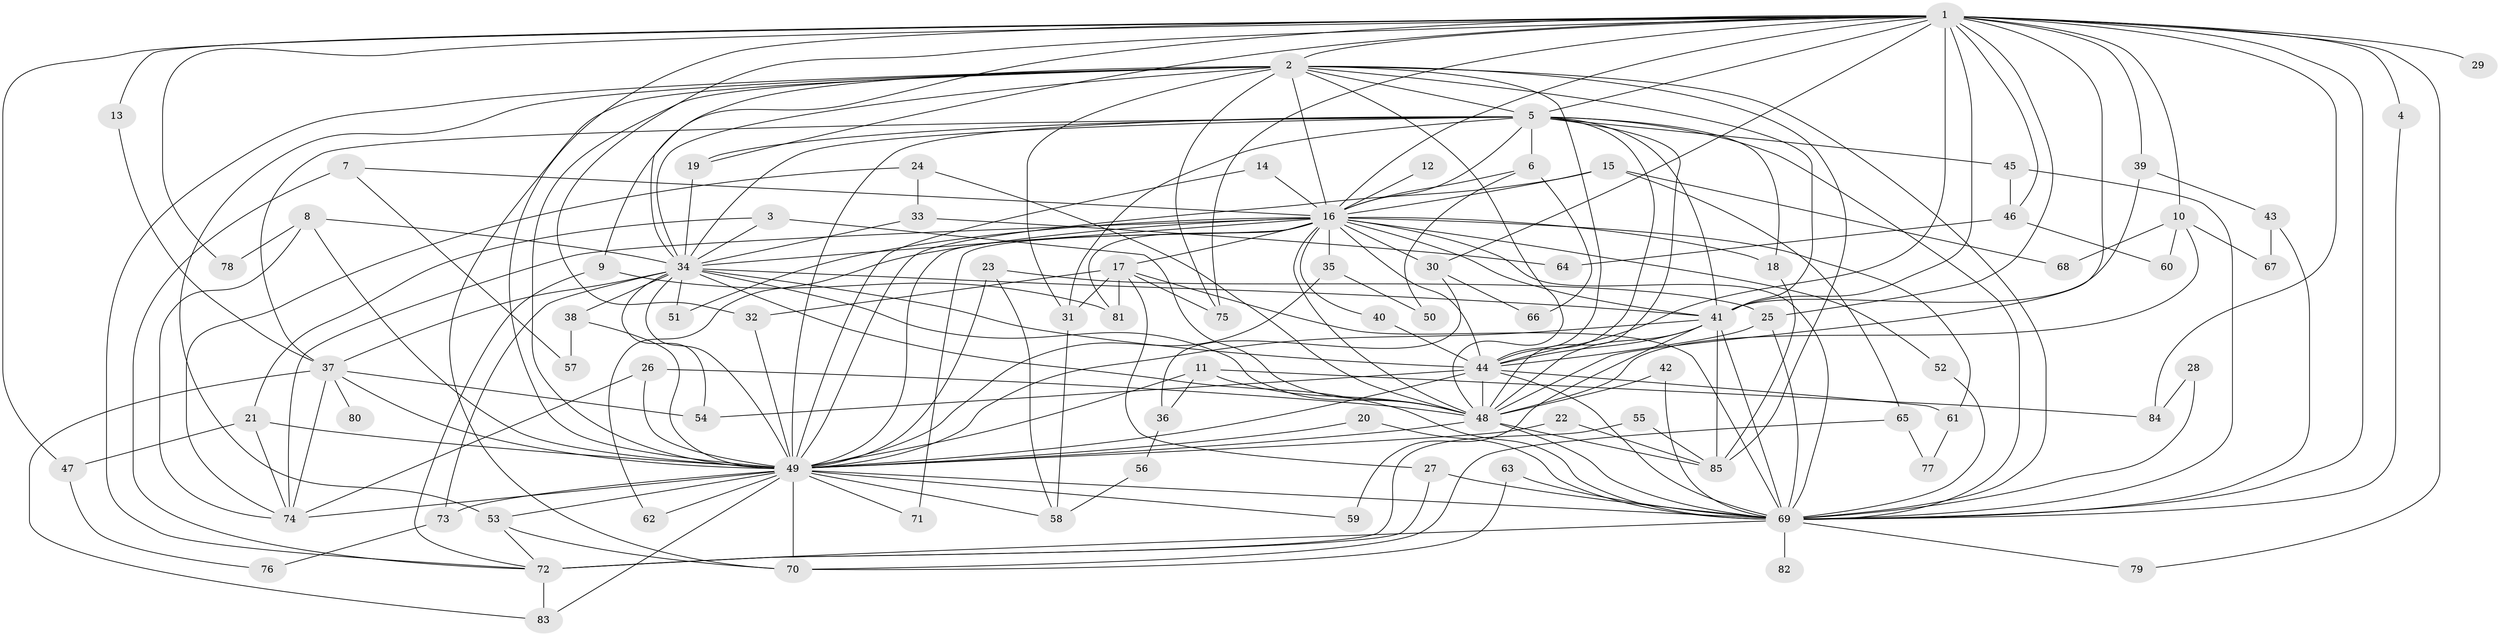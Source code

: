 // original degree distribution, {15: 0.01652892561983471, 17: 0.008264462809917356, 22: 0.008264462809917356, 26: 0.008264462809917356, 32: 0.008264462809917356, 18: 0.008264462809917356, 29: 0.008264462809917356, 28: 0.008264462809917356, 20: 0.008264462809917356, 2: 0.5206611570247934, 8: 0.008264462809917356, 9: 0.01652892561983471, 7: 0.008264462809917356, 4: 0.09917355371900827, 3: 0.23140495867768596, 5: 0.024793388429752067, 6: 0.008264462809917356}
// Generated by graph-tools (version 1.1) at 2025/36/03/04/25 23:36:30]
// undirected, 85 vertices, 210 edges
graph export_dot {
  node [color=gray90,style=filled];
  1;
  2;
  3;
  4;
  5;
  6;
  7;
  8;
  9;
  10;
  11;
  12;
  13;
  14;
  15;
  16;
  17;
  18;
  19;
  20;
  21;
  22;
  23;
  24;
  25;
  26;
  27;
  28;
  29;
  30;
  31;
  32;
  33;
  34;
  35;
  36;
  37;
  38;
  39;
  40;
  41;
  42;
  43;
  44;
  45;
  46;
  47;
  48;
  49;
  50;
  51;
  52;
  53;
  54;
  55;
  56;
  57;
  58;
  59;
  60;
  61;
  62;
  63;
  64;
  65;
  66;
  67;
  68;
  69;
  70;
  71;
  72;
  73;
  74;
  75;
  76;
  77;
  78;
  79;
  80;
  81;
  82;
  83;
  84;
  85;
  1 -- 2 [weight=1.0];
  1 -- 4 [weight=1.0];
  1 -- 5 [weight=1.0];
  1 -- 10 [weight=1.0];
  1 -- 13 [weight=1.0];
  1 -- 16 [weight=1.0];
  1 -- 19 [weight=1.0];
  1 -- 25 [weight=1.0];
  1 -- 29 [weight=1.0];
  1 -- 30 [weight=1.0];
  1 -- 32 [weight=1.0];
  1 -- 34 [weight=1.0];
  1 -- 39 [weight=1.0];
  1 -- 41 [weight=1.0];
  1 -- 44 [weight=1.0];
  1 -- 46 [weight=1.0];
  1 -- 47 [weight=1.0];
  1 -- 48 [weight=1.0];
  1 -- 49 [weight=1.0];
  1 -- 69 [weight=1.0];
  1 -- 75 [weight=1.0];
  1 -- 78 [weight=1.0];
  1 -- 79 [weight=1.0];
  1 -- 84 [weight=2.0];
  2 -- 5 [weight=1.0];
  2 -- 9 [weight=1.0];
  2 -- 16 [weight=1.0];
  2 -- 31 [weight=1.0];
  2 -- 34 [weight=1.0];
  2 -- 41 [weight=1.0];
  2 -- 44 [weight=1.0];
  2 -- 48 [weight=2.0];
  2 -- 49 [weight=1.0];
  2 -- 53 [weight=1.0];
  2 -- 69 [weight=1.0];
  2 -- 70 [weight=1.0];
  2 -- 72 [weight=1.0];
  2 -- 75 [weight=1.0];
  2 -- 85 [weight=1.0];
  3 -- 21 [weight=1.0];
  3 -- 34 [weight=1.0];
  3 -- 48 [weight=1.0];
  4 -- 69 [weight=1.0];
  5 -- 6 [weight=1.0];
  5 -- 16 [weight=2.0];
  5 -- 18 [weight=1.0];
  5 -- 19 [weight=1.0];
  5 -- 31 [weight=1.0];
  5 -- 34 [weight=2.0];
  5 -- 37 [weight=1.0];
  5 -- 41 [weight=1.0];
  5 -- 44 [weight=1.0];
  5 -- 45 [weight=1.0];
  5 -- 48 [weight=2.0];
  5 -- 49 [weight=1.0];
  5 -- 69 [weight=1.0];
  6 -- 16 [weight=1.0];
  6 -- 50 [weight=2.0];
  6 -- 66 [weight=1.0];
  7 -- 16 [weight=1.0];
  7 -- 57 [weight=1.0];
  7 -- 72 [weight=1.0];
  8 -- 34 [weight=1.0];
  8 -- 49 [weight=1.0];
  8 -- 74 [weight=1.0];
  8 -- 78 [weight=1.0];
  9 -- 72 [weight=1.0];
  9 -- 81 [weight=1.0];
  10 -- 48 [weight=1.0];
  10 -- 60 [weight=1.0];
  10 -- 67 [weight=1.0];
  10 -- 68 [weight=1.0];
  11 -- 36 [weight=1.0];
  11 -- 48 [weight=1.0];
  11 -- 49 [weight=1.0];
  11 -- 84 [weight=1.0];
  12 -- 16 [weight=1.0];
  13 -- 37 [weight=1.0];
  14 -- 16 [weight=1.0];
  14 -- 49 [weight=1.0];
  15 -- 16 [weight=1.0];
  15 -- 49 [weight=1.0];
  15 -- 65 [weight=1.0];
  15 -- 68 [weight=1.0];
  16 -- 17 [weight=1.0];
  16 -- 18 [weight=1.0];
  16 -- 30 [weight=1.0];
  16 -- 34 [weight=1.0];
  16 -- 35 [weight=1.0];
  16 -- 40 [weight=1.0];
  16 -- 41 [weight=2.0];
  16 -- 44 [weight=1.0];
  16 -- 48 [weight=1.0];
  16 -- 49 [weight=1.0];
  16 -- 51 [weight=1.0];
  16 -- 52 [weight=1.0];
  16 -- 61 [weight=1.0];
  16 -- 62 [weight=1.0];
  16 -- 69 [weight=1.0];
  16 -- 71 [weight=1.0];
  16 -- 74 [weight=1.0];
  16 -- 81 [weight=1.0];
  17 -- 27 [weight=1.0];
  17 -- 31 [weight=1.0];
  17 -- 32 [weight=1.0];
  17 -- 69 [weight=1.0];
  17 -- 75 [weight=1.0];
  17 -- 81 [weight=1.0];
  18 -- 85 [weight=1.0];
  19 -- 34 [weight=1.0];
  20 -- 49 [weight=1.0];
  20 -- 69 [weight=1.0];
  21 -- 47 [weight=1.0];
  21 -- 49 [weight=1.0];
  21 -- 74 [weight=1.0];
  22 -- 49 [weight=1.0];
  22 -- 85 [weight=1.0];
  23 -- 25 [weight=1.0];
  23 -- 49 [weight=1.0];
  23 -- 58 [weight=1.0];
  24 -- 33 [weight=1.0];
  24 -- 48 [weight=1.0];
  24 -- 74 [weight=1.0];
  25 -- 44 [weight=1.0];
  25 -- 69 [weight=1.0];
  26 -- 48 [weight=1.0];
  26 -- 49 [weight=1.0];
  26 -- 74 [weight=1.0];
  27 -- 69 [weight=1.0];
  27 -- 72 [weight=1.0];
  28 -- 69 [weight=1.0];
  28 -- 84 [weight=1.0];
  30 -- 36 [weight=1.0];
  30 -- 66 [weight=1.0];
  31 -- 58 [weight=1.0];
  32 -- 49 [weight=1.0];
  33 -- 34 [weight=1.0];
  33 -- 64 [weight=1.0];
  34 -- 37 [weight=1.0];
  34 -- 38 [weight=2.0];
  34 -- 41 [weight=1.0];
  34 -- 44 [weight=2.0];
  34 -- 48 [weight=1.0];
  34 -- 49 [weight=2.0];
  34 -- 51 [weight=1.0];
  34 -- 54 [weight=1.0];
  34 -- 69 [weight=1.0];
  34 -- 73 [weight=1.0];
  35 -- 49 [weight=1.0];
  35 -- 50 [weight=1.0];
  36 -- 56 [weight=1.0];
  37 -- 49 [weight=1.0];
  37 -- 54 [weight=1.0];
  37 -- 74 [weight=1.0];
  37 -- 80 [weight=1.0];
  37 -- 83 [weight=1.0];
  38 -- 49 [weight=1.0];
  38 -- 57 [weight=1.0];
  39 -- 41 [weight=1.0];
  39 -- 43 [weight=1.0];
  40 -- 44 [weight=1.0];
  41 -- 44 [weight=1.0];
  41 -- 48 [weight=1.0];
  41 -- 49 [weight=1.0];
  41 -- 59 [weight=2.0];
  41 -- 69 [weight=2.0];
  41 -- 85 [weight=1.0];
  42 -- 48 [weight=1.0];
  42 -- 69 [weight=1.0];
  43 -- 67 [weight=1.0];
  43 -- 69 [weight=1.0];
  44 -- 48 [weight=2.0];
  44 -- 49 [weight=1.0];
  44 -- 54 [weight=1.0];
  44 -- 61 [weight=1.0];
  44 -- 69 [weight=1.0];
  45 -- 46 [weight=1.0];
  45 -- 69 [weight=2.0];
  46 -- 60 [weight=1.0];
  46 -- 64 [weight=1.0];
  47 -- 76 [weight=1.0];
  48 -- 49 [weight=1.0];
  48 -- 69 [weight=1.0];
  48 -- 85 [weight=1.0];
  49 -- 53 [weight=1.0];
  49 -- 58 [weight=1.0];
  49 -- 59 [weight=1.0];
  49 -- 62 [weight=1.0];
  49 -- 69 [weight=1.0];
  49 -- 70 [weight=1.0];
  49 -- 71 [weight=1.0];
  49 -- 73 [weight=1.0];
  49 -- 74 [weight=1.0];
  49 -- 83 [weight=1.0];
  52 -- 69 [weight=1.0];
  53 -- 70 [weight=1.0];
  53 -- 72 [weight=1.0];
  55 -- 72 [weight=1.0];
  55 -- 85 [weight=1.0];
  56 -- 58 [weight=1.0];
  61 -- 77 [weight=1.0];
  63 -- 69 [weight=1.0];
  63 -- 70 [weight=1.0];
  65 -- 70 [weight=1.0];
  65 -- 77 [weight=1.0];
  69 -- 72 [weight=2.0];
  69 -- 79 [weight=1.0];
  69 -- 82 [weight=1.0];
  72 -- 83 [weight=1.0];
  73 -- 76 [weight=1.0];
}
